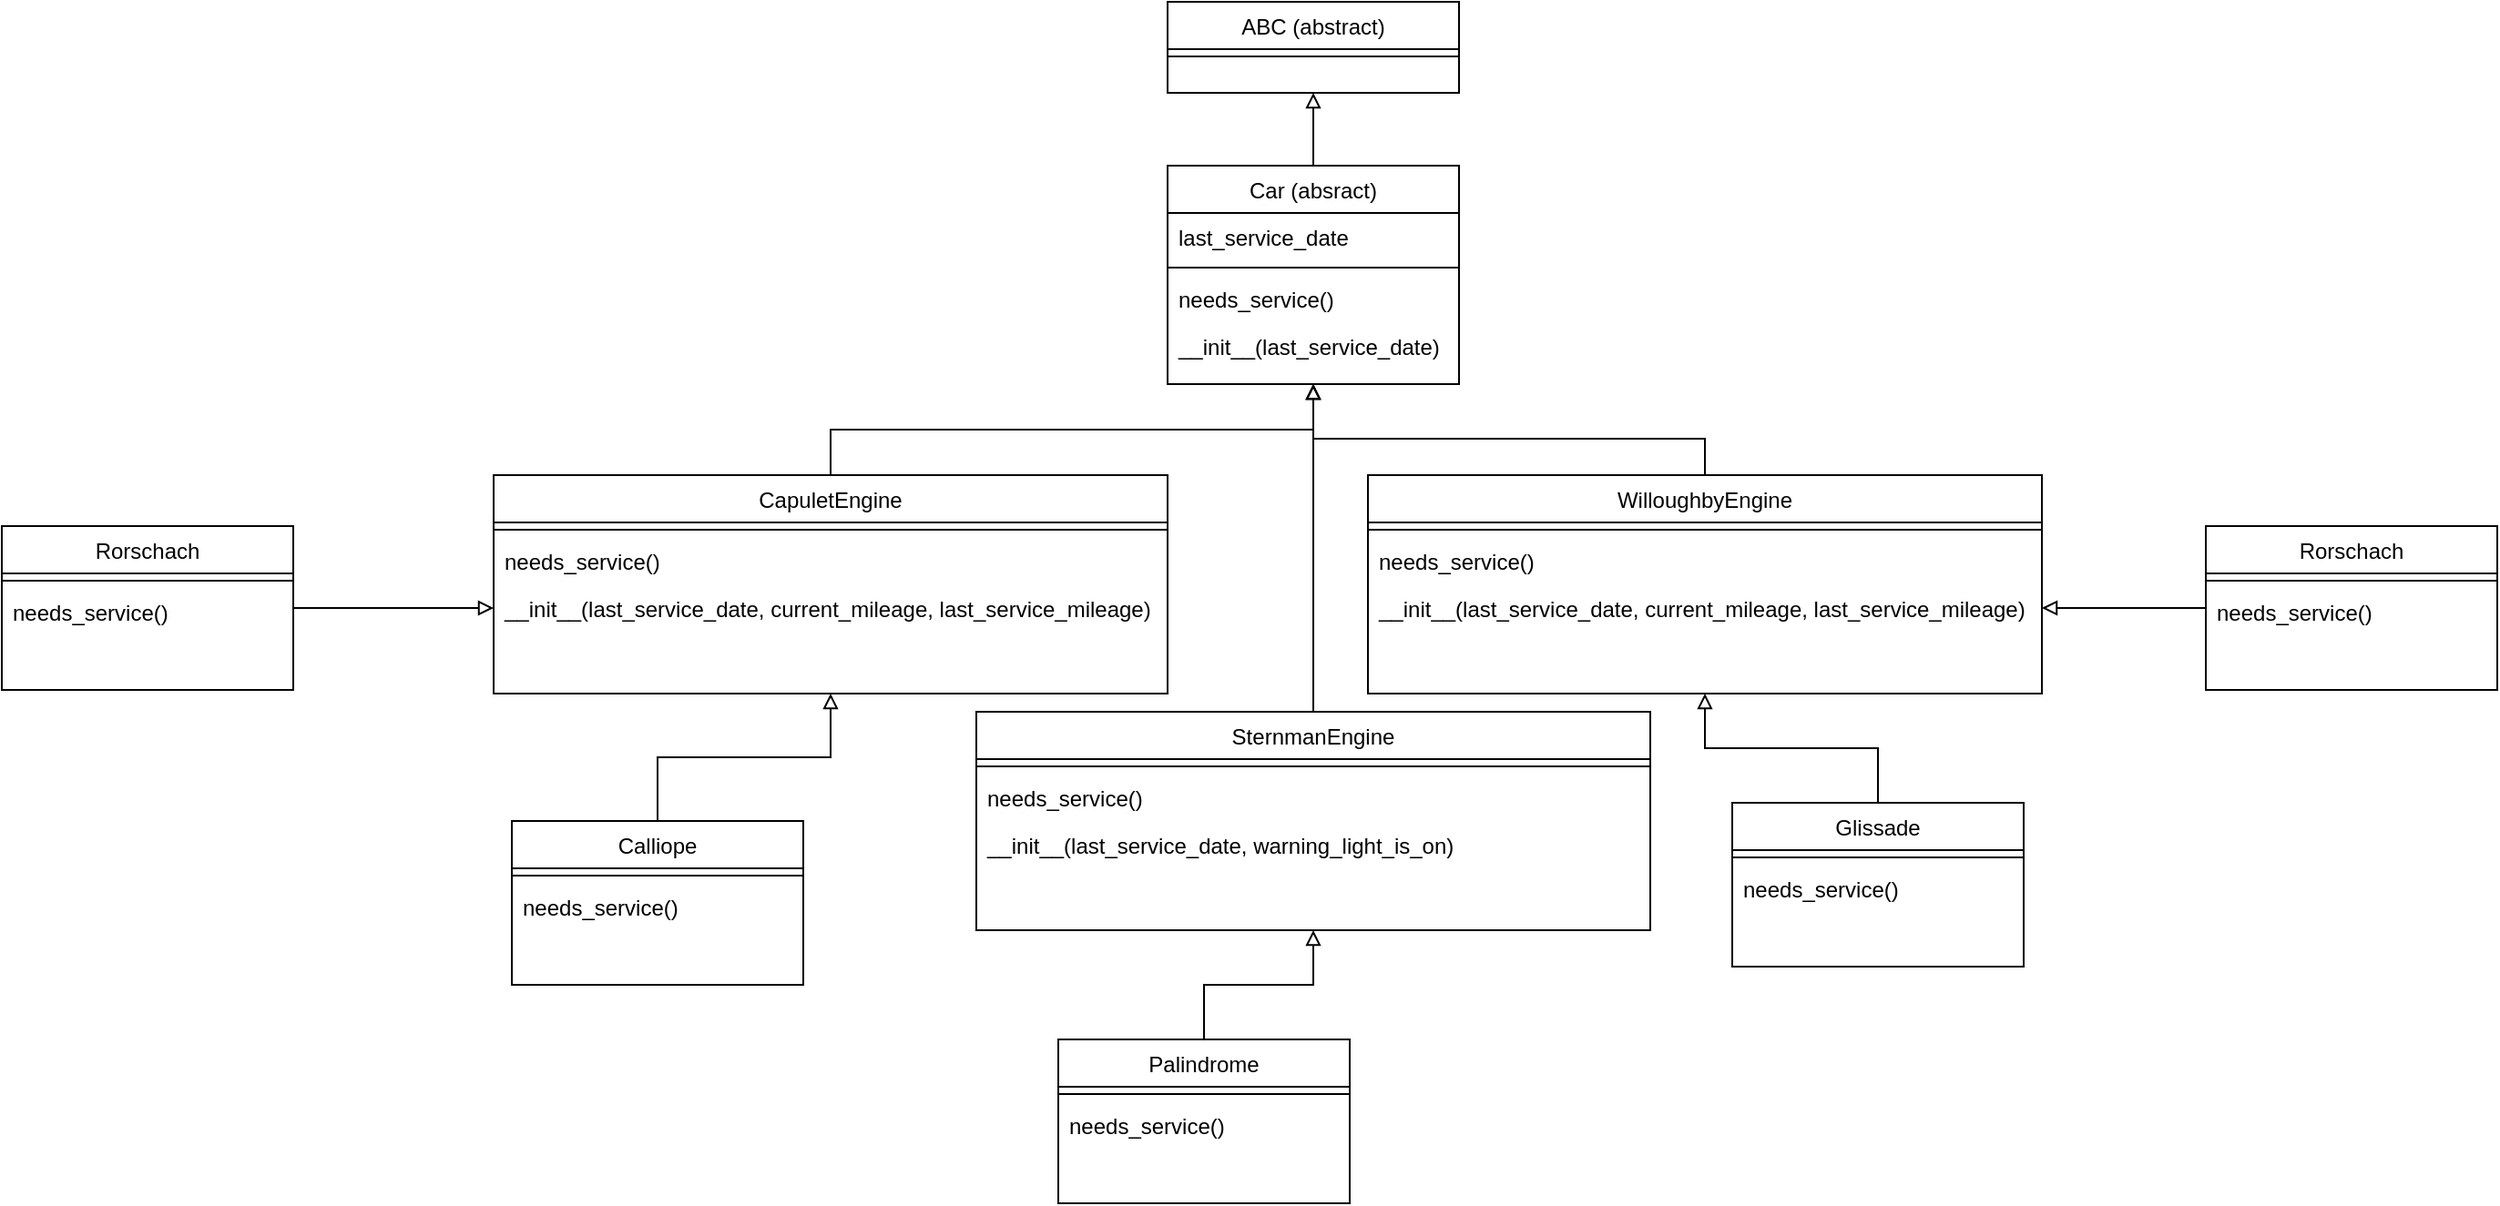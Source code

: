 <mxfile version="20.8.1" type="device"><diagram id="C5RBs43oDa-KdzZeNtuy" name="Page-1"><mxGraphModel dx="2783" dy="931" grid="1" gridSize="10" guides="1" tooltips="1" connect="1" arrows="1" fold="1" page="1" pageScale="1" pageWidth="827" pageHeight="1169" math="0" shadow="0"><root><mxCell id="WIyWlLk6GJQsqaUBKTNV-0"/><mxCell id="WIyWlLk6GJQsqaUBKTNV-1" parent="WIyWlLk6GJQsqaUBKTNV-0"/><mxCell id="wKwTV0qdFOQMi-kBRlP8-0" style="edgeStyle=orthogonalEdgeStyle;rounded=0;orthogonalLoop=1;jettySize=auto;html=1;entryX=0.5;entryY=1;entryDx=0;entryDy=0;endArrow=block;endFill=0;" edge="1" parent="WIyWlLk6GJQsqaUBKTNV-1" source="zkfFHV4jXpPFQw0GAbJ--0" target="zkfFHV4jXpPFQw0GAbJ--13"><mxGeometry relative="1" as="geometry"/></mxCell><mxCell id="zkfFHV4jXpPFQw0GAbJ--0" value="Car (absract)" style="swimlane;fontStyle=0;align=center;verticalAlign=top;childLayout=stackLayout;horizontal=1;startSize=26;horizontalStack=0;resizeParent=1;resizeLast=0;collapsible=1;marginBottom=0;rounded=0;shadow=0;strokeWidth=1;" parent="WIyWlLk6GJQsqaUBKTNV-1" vertex="1"><mxGeometry x="220" y="90" width="160" height="120" as="geometry"><mxRectangle x="230" y="140" width="160" height="26" as="alternateBounds"/></mxGeometry></mxCell><mxCell id="zkfFHV4jXpPFQw0GAbJ--1" value="last_service_date" style="text;align=left;verticalAlign=top;spacingLeft=4;spacingRight=4;overflow=hidden;rotatable=0;points=[[0,0.5],[1,0.5]];portConstraint=eastwest;" parent="zkfFHV4jXpPFQw0GAbJ--0" vertex="1"><mxGeometry y="26" width="160" height="26" as="geometry"/></mxCell><mxCell id="zkfFHV4jXpPFQw0GAbJ--4" value="" style="line;html=1;strokeWidth=1;align=left;verticalAlign=middle;spacingTop=-1;spacingLeft=3;spacingRight=3;rotatable=0;labelPosition=right;points=[];portConstraint=eastwest;" parent="zkfFHV4jXpPFQw0GAbJ--0" vertex="1"><mxGeometry y="52" width="160" height="8" as="geometry"/></mxCell><mxCell id="zkfFHV4jXpPFQw0GAbJ--5" value="needs_service()" style="text;align=left;verticalAlign=top;spacingLeft=4;spacingRight=4;overflow=hidden;rotatable=0;points=[[0,0.5],[1,0.5]];portConstraint=eastwest;" parent="zkfFHV4jXpPFQw0GAbJ--0" vertex="1"><mxGeometry y="60" width="160" height="26" as="geometry"/></mxCell><mxCell id="wKwTV0qdFOQMi-kBRlP8-3" value="__init__(last_service_date)" style="text;align=left;verticalAlign=top;spacingLeft=4;spacingRight=4;overflow=hidden;rotatable=0;points=[[0,0.5],[1,0.5]];portConstraint=eastwest;" vertex="1" parent="zkfFHV4jXpPFQw0GAbJ--0"><mxGeometry y="86" width="160" height="26" as="geometry"/></mxCell><mxCell id="zkfFHV4jXpPFQw0GAbJ--13" value="ABC (abstract)" style="swimlane;fontStyle=0;align=center;verticalAlign=top;childLayout=stackLayout;horizontal=1;startSize=26;horizontalStack=0;resizeParent=1;resizeLast=0;collapsible=1;marginBottom=0;rounded=0;shadow=0;strokeWidth=1;" parent="WIyWlLk6GJQsqaUBKTNV-1" vertex="1"><mxGeometry x="220" width="160" height="50" as="geometry"><mxRectangle x="340" y="380" width="170" height="26" as="alternateBounds"/></mxGeometry></mxCell><mxCell id="zkfFHV4jXpPFQw0GAbJ--15" value="" style="line;html=1;strokeWidth=1;align=left;verticalAlign=middle;spacingTop=-1;spacingLeft=3;spacingRight=3;rotatable=0;labelPosition=right;points=[];portConstraint=eastwest;" parent="zkfFHV4jXpPFQw0GAbJ--13" vertex="1"><mxGeometry y="26" width="160" height="8" as="geometry"/></mxCell><mxCell id="wKwTV0qdFOQMi-kBRlP8-20" style="edgeStyle=orthogonalEdgeStyle;rounded=0;orthogonalLoop=1;jettySize=auto;html=1;entryX=0.5;entryY=1;entryDx=0;entryDy=0;endArrow=block;endFill=0;" edge="1" parent="WIyWlLk6GJQsqaUBKTNV-1" source="zkfFHV4jXpPFQw0GAbJ--17" target="wKwTV0qdFOQMi-kBRlP8-4"><mxGeometry relative="1" as="geometry"/></mxCell><mxCell id="zkfFHV4jXpPFQw0GAbJ--17" value="Calliope" style="swimlane;fontStyle=0;align=center;verticalAlign=top;childLayout=stackLayout;horizontal=1;startSize=26;horizontalStack=0;resizeParent=1;resizeLast=0;collapsible=1;marginBottom=0;rounded=0;shadow=0;strokeWidth=1;" parent="WIyWlLk6GJQsqaUBKTNV-1" vertex="1"><mxGeometry x="-140" y="450" width="160" height="90" as="geometry"><mxRectangle x="550" y="140" width="160" height="26" as="alternateBounds"/></mxGeometry></mxCell><mxCell id="zkfFHV4jXpPFQw0GAbJ--23" value="" style="line;html=1;strokeWidth=1;align=left;verticalAlign=middle;spacingTop=-1;spacingLeft=3;spacingRight=3;rotatable=0;labelPosition=right;points=[];portConstraint=eastwest;" parent="zkfFHV4jXpPFQw0GAbJ--17" vertex="1"><mxGeometry y="26" width="160" height="8" as="geometry"/></mxCell><mxCell id="zkfFHV4jXpPFQw0GAbJ--24" value="needs_service()" style="text;align=left;verticalAlign=top;spacingLeft=4;spacingRight=4;overflow=hidden;rotatable=0;points=[[0,0.5],[1,0.5]];portConstraint=eastwest;" parent="zkfFHV4jXpPFQw0GAbJ--17" vertex="1"><mxGeometry y="34" width="160" height="26" as="geometry"/></mxCell><mxCell id="wKwTV0qdFOQMi-kBRlP8-9" style="edgeStyle=orthogonalEdgeStyle;rounded=0;orthogonalLoop=1;jettySize=auto;html=1;entryX=0.5;entryY=1;entryDx=0;entryDy=0;endArrow=block;endFill=0;" edge="1" parent="WIyWlLk6GJQsqaUBKTNV-1" source="wKwTV0qdFOQMi-kBRlP8-4" target="zkfFHV4jXpPFQw0GAbJ--0"><mxGeometry relative="1" as="geometry"/></mxCell><mxCell id="wKwTV0qdFOQMi-kBRlP8-4" value="CapuletEngine" style="swimlane;fontStyle=0;align=center;verticalAlign=top;childLayout=stackLayout;horizontal=1;startSize=26;horizontalStack=0;resizeParent=1;resizeLast=0;collapsible=1;marginBottom=0;rounded=0;shadow=0;strokeWidth=1;" vertex="1" parent="WIyWlLk6GJQsqaUBKTNV-1"><mxGeometry x="-150" y="260" width="370" height="120" as="geometry"><mxRectangle x="230" y="140" width="160" height="26" as="alternateBounds"/></mxGeometry></mxCell><mxCell id="wKwTV0qdFOQMi-kBRlP8-6" value="" style="line;html=1;strokeWidth=1;align=left;verticalAlign=middle;spacingTop=-1;spacingLeft=3;spacingRight=3;rotatable=0;labelPosition=right;points=[];portConstraint=eastwest;" vertex="1" parent="wKwTV0qdFOQMi-kBRlP8-4"><mxGeometry y="26" width="370" height="8" as="geometry"/></mxCell><mxCell id="wKwTV0qdFOQMi-kBRlP8-7" value="needs_service()" style="text;align=left;verticalAlign=top;spacingLeft=4;spacingRight=4;overflow=hidden;rotatable=0;points=[[0,0.5],[1,0.5]];portConstraint=eastwest;" vertex="1" parent="wKwTV0qdFOQMi-kBRlP8-4"><mxGeometry y="34" width="370" height="26" as="geometry"/></mxCell><mxCell id="wKwTV0qdFOQMi-kBRlP8-8" value="__init__(last_service_date, current_mileage, last_service_mileage)" style="text;align=left;verticalAlign=top;spacingLeft=4;spacingRight=4;overflow=hidden;rotatable=0;points=[[0,0.5],[1,0.5]];portConstraint=eastwest;" vertex="1" parent="wKwTV0qdFOQMi-kBRlP8-4"><mxGeometry y="60" width="370" height="26" as="geometry"/></mxCell><mxCell id="wKwTV0qdFOQMi-kBRlP8-14" style="edgeStyle=orthogonalEdgeStyle;rounded=0;orthogonalLoop=1;jettySize=auto;html=1;endArrow=block;endFill=0;" edge="1" parent="WIyWlLk6GJQsqaUBKTNV-1" source="wKwTV0qdFOQMi-kBRlP8-10"><mxGeometry relative="1" as="geometry"><mxPoint x="300" y="210" as="targetPoint"/></mxGeometry></mxCell><mxCell id="wKwTV0qdFOQMi-kBRlP8-10" value="SternmanEngine" style="swimlane;fontStyle=0;align=center;verticalAlign=top;childLayout=stackLayout;horizontal=1;startSize=26;horizontalStack=0;resizeParent=1;resizeLast=0;collapsible=1;marginBottom=0;rounded=0;shadow=0;strokeWidth=1;" vertex="1" parent="WIyWlLk6GJQsqaUBKTNV-1"><mxGeometry x="115" y="390" width="370" height="120" as="geometry"><mxRectangle x="230" y="140" width="160" height="26" as="alternateBounds"/></mxGeometry></mxCell><mxCell id="wKwTV0qdFOQMi-kBRlP8-11" value="" style="line;html=1;strokeWidth=1;align=left;verticalAlign=middle;spacingTop=-1;spacingLeft=3;spacingRight=3;rotatable=0;labelPosition=right;points=[];portConstraint=eastwest;" vertex="1" parent="wKwTV0qdFOQMi-kBRlP8-10"><mxGeometry y="26" width="370" height="8" as="geometry"/></mxCell><mxCell id="wKwTV0qdFOQMi-kBRlP8-12" value="needs_service()" style="text;align=left;verticalAlign=top;spacingLeft=4;spacingRight=4;overflow=hidden;rotatable=0;points=[[0,0.5],[1,0.5]];portConstraint=eastwest;" vertex="1" parent="wKwTV0qdFOQMi-kBRlP8-10"><mxGeometry y="34" width="370" height="26" as="geometry"/></mxCell><mxCell id="wKwTV0qdFOQMi-kBRlP8-13" value="__init__(last_service_date, warning_light_is_on)" style="text;align=left;verticalAlign=top;spacingLeft=4;spacingRight=4;overflow=hidden;rotatable=0;points=[[0,0.5],[1,0.5]];portConstraint=eastwest;" vertex="1" parent="wKwTV0qdFOQMi-kBRlP8-10"><mxGeometry y="60" width="370" height="26" as="geometry"/></mxCell><mxCell id="wKwTV0qdFOQMi-kBRlP8-19" style="edgeStyle=orthogonalEdgeStyle;rounded=0;orthogonalLoop=1;jettySize=auto;html=1;endArrow=block;endFill=0;" edge="1" parent="WIyWlLk6GJQsqaUBKTNV-1" source="wKwTV0qdFOQMi-kBRlP8-15"><mxGeometry relative="1" as="geometry"><mxPoint x="300" y="210" as="targetPoint"/><Array as="points"><mxPoint x="515" y="240"/><mxPoint x="300" y="240"/></Array></mxGeometry></mxCell><mxCell id="wKwTV0qdFOQMi-kBRlP8-15" value="WilloughbyEngine" style="swimlane;fontStyle=0;align=center;verticalAlign=top;childLayout=stackLayout;horizontal=1;startSize=26;horizontalStack=0;resizeParent=1;resizeLast=0;collapsible=1;marginBottom=0;rounded=0;shadow=0;strokeWidth=1;" vertex="1" parent="WIyWlLk6GJQsqaUBKTNV-1"><mxGeometry x="330" y="260" width="370" height="120" as="geometry"><mxRectangle x="230" y="140" width="160" height="26" as="alternateBounds"/></mxGeometry></mxCell><mxCell id="wKwTV0qdFOQMi-kBRlP8-16" value="" style="line;html=1;strokeWidth=1;align=left;verticalAlign=middle;spacingTop=-1;spacingLeft=3;spacingRight=3;rotatable=0;labelPosition=right;points=[];portConstraint=eastwest;" vertex="1" parent="wKwTV0qdFOQMi-kBRlP8-15"><mxGeometry y="26" width="370" height="8" as="geometry"/></mxCell><mxCell id="wKwTV0qdFOQMi-kBRlP8-17" value="needs_service()" style="text;align=left;verticalAlign=top;spacingLeft=4;spacingRight=4;overflow=hidden;rotatable=0;points=[[0,0.5],[1,0.5]];portConstraint=eastwest;" vertex="1" parent="wKwTV0qdFOQMi-kBRlP8-15"><mxGeometry y="34" width="370" height="26" as="geometry"/></mxCell><mxCell id="wKwTV0qdFOQMi-kBRlP8-18" value="__init__(last_service_date, current_mileage, last_service_mileage)" style="text;align=left;verticalAlign=top;spacingLeft=4;spacingRight=4;overflow=hidden;rotatable=0;points=[[0,0.5],[1,0.5]];portConstraint=eastwest;" vertex="1" parent="wKwTV0qdFOQMi-kBRlP8-15"><mxGeometry y="60" width="370" height="26" as="geometry"/></mxCell><mxCell id="wKwTV0qdFOQMi-kBRlP8-24" style="edgeStyle=orthogonalEdgeStyle;rounded=0;orthogonalLoop=1;jettySize=auto;html=1;entryX=0.5;entryY=1;entryDx=0;entryDy=0;endArrow=block;endFill=0;" edge="1" parent="WIyWlLk6GJQsqaUBKTNV-1" source="wKwTV0qdFOQMi-kBRlP8-21" target="wKwTV0qdFOQMi-kBRlP8-15"><mxGeometry relative="1" as="geometry"/></mxCell><mxCell id="wKwTV0qdFOQMi-kBRlP8-21" value="Glissade" style="swimlane;fontStyle=0;align=center;verticalAlign=top;childLayout=stackLayout;horizontal=1;startSize=26;horizontalStack=0;resizeParent=1;resizeLast=0;collapsible=1;marginBottom=0;rounded=0;shadow=0;strokeWidth=1;" vertex="1" parent="WIyWlLk6GJQsqaUBKTNV-1"><mxGeometry x="530" y="440" width="160" height="90" as="geometry"><mxRectangle x="550" y="140" width="160" height="26" as="alternateBounds"/></mxGeometry></mxCell><mxCell id="wKwTV0qdFOQMi-kBRlP8-22" value="" style="line;html=1;strokeWidth=1;align=left;verticalAlign=middle;spacingTop=-1;spacingLeft=3;spacingRight=3;rotatable=0;labelPosition=right;points=[];portConstraint=eastwest;" vertex="1" parent="wKwTV0qdFOQMi-kBRlP8-21"><mxGeometry y="26" width="160" height="8" as="geometry"/></mxCell><mxCell id="wKwTV0qdFOQMi-kBRlP8-23" value="needs_service()" style="text;align=left;verticalAlign=top;spacingLeft=4;spacingRight=4;overflow=hidden;rotatable=0;points=[[0,0.5],[1,0.5]];portConstraint=eastwest;" vertex="1" parent="wKwTV0qdFOQMi-kBRlP8-21"><mxGeometry y="34" width="160" height="26" as="geometry"/></mxCell><mxCell id="wKwTV0qdFOQMi-kBRlP8-28" style="edgeStyle=orthogonalEdgeStyle;rounded=0;orthogonalLoop=1;jettySize=auto;html=1;entryX=0.5;entryY=1;entryDx=0;entryDy=0;endArrow=block;endFill=0;" edge="1" parent="WIyWlLk6GJQsqaUBKTNV-1" source="wKwTV0qdFOQMi-kBRlP8-25" target="wKwTV0qdFOQMi-kBRlP8-10"><mxGeometry relative="1" as="geometry"/></mxCell><mxCell id="wKwTV0qdFOQMi-kBRlP8-25" value="Palindrome" style="swimlane;fontStyle=0;align=center;verticalAlign=top;childLayout=stackLayout;horizontal=1;startSize=26;horizontalStack=0;resizeParent=1;resizeLast=0;collapsible=1;marginBottom=0;rounded=0;shadow=0;strokeWidth=1;" vertex="1" parent="WIyWlLk6GJQsqaUBKTNV-1"><mxGeometry x="160" y="570" width="160" height="90" as="geometry"><mxRectangle x="550" y="140" width="160" height="26" as="alternateBounds"/></mxGeometry></mxCell><mxCell id="wKwTV0qdFOQMi-kBRlP8-26" value="" style="line;html=1;strokeWidth=1;align=left;verticalAlign=middle;spacingTop=-1;spacingLeft=3;spacingRight=3;rotatable=0;labelPosition=right;points=[];portConstraint=eastwest;" vertex="1" parent="wKwTV0qdFOQMi-kBRlP8-25"><mxGeometry y="26" width="160" height="8" as="geometry"/></mxCell><mxCell id="wKwTV0qdFOQMi-kBRlP8-27" value="needs_service()" style="text;align=left;verticalAlign=top;spacingLeft=4;spacingRight=4;overflow=hidden;rotatable=0;points=[[0,0.5],[1,0.5]];portConstraint=eastwest;" vertex="1" parent="wKwTV0qdFOQMi-kBRlP8-25"><mxGeometry y="34" width="160" height="26" as="geometry"/></mxCell><mxCell id="wKwTV0qdFOQMi-kBRlP8-32" style="edgeStyle=orthogonalEdgeStyle;rounded=0;orthogonalLoop=1;jettySize=auto;html=1;endArrow=block;endFill=0;" edge="1" parent="WIyWlLk6GJQsqaUBKTNV-1" source="wKwTV0qdFOQMi-kBRlP8-29" target="wKwTV0qdFOQMi-kBRlP8-18"><mxGeometry relative="1" as="geometry"/></mxCell><mxCell id="wKwTV0qdFOQMi-kBRlP8-29" value="Rorschach" style="swimlane;fontStyle=0;align=center;verticalAlign=top;childLayout=stackLayout;horizontal=1;startSize=26;horizontalStack=0;resizeParent=1;resizeLast=0;collapsible=1;marginBottom=0;rounded=0;shadow=0;strokeWidth=1;" vertex="1" parent="WIyWlLk6GJQsqaUBKTNV-1"><mxGeometry x="790" y="288" width="160" height="90" as="geometry"><mxRectangle x="550" y="140" width="160" height="26" as="alternateBounds"/></mxGeometry></mxCell><mxCell id="wKwTV0qdFOQMi-kBRlP8-30" value="" style="line;html=1;strokeWidth=1;align=left;verticalAlign=middle;spacingTop=-1;spacingLeft=3;spacingRight=3;rotatable=0;labelPosition=right;points=[];portConstraint=eastwest;" vertex="1" parent="wKwTV0qdFOQMi-kBRlP8-29"><mxGeometry y="26" width="160" height="8" as="geometry"/></mxCell><mxCell id="wKwTV0qdFOQMi-kBRlP8-31" value="needs_service()" style="text;align=left;verticalAlign=top;spacingLeft=4;spacingRight=4;overflow=hidden;rotatable=0;points=[[0,0.5],[1,0.5]];portConstraint=eastwest;" vertex="1" parent="wKwTV0qdFOQMi-kBRlP8-29"><mxGeometry y="34" width="160" height="26" as="geometry"/></mxCell><mxCell id="wKwTV0qdFOQMi-kBRlP8-36" style="edgeStyle=orthogonalEdgeStyle;rounded=0;orthogonalLoop=1;jettySize=auto;html=1;endArrow=block;endFill=0;" edge="1" parent="WIyWlLk6GJQsqaUBKTNV-1" source="wKwTV0qdFOQMi-kBRlP8-33" target="wKwTV0qdFOQMi-kBRlP8-8"><mxGeometry relative="1" as="geometry"/></mxCell><mxCell id="wKwTV0qdFOQMi-kBRlP8-33" value="Rorschach" style="swimlane;fontStyle=0;align=center;verticalAlign=top;childLayout=stackLayout;horizontal=1;startSize=26;horizontalStack=0;resizeParent=1;resizeLast=0;collapsible=1;marginBottom=0;rounded=0;shadow=0;strokeWidth=1;" vertex="1" parent="WIyWlLk6GJQsqaUBKTNV-1"><mxGeometry x="-420" y="288" width="160" height="90" as="geometry"><mxRectangle x="550" y="140" width="160" height="26" as="alternateBounds"/></mxGeometry></mxCell><mxCell id="wKwTV0qdFOQMi-kBRlP8-34" value="" style="line;html=1;strokeWidth=1;align=left;verticalAlign=middle;spacingTop=-1;spacingLeft=3;spacingRight=3;rotatable=0;labelPosition=right;points=[];portConstraint=eastwest;" vertex="1" parent="wKwTV0qdFOQMi-kBRlP8-33"><mxGeometry y="26" width="160" height="8" as="geometry"/></mxCell><mxCell id="wKwTV0qdFOQMi-kBRlP8-35" value="needs_service()" style="text;align=left;verticalAlign=top;spacingLeft=4;spacingRight=4;overflow=hidden;rotatable=0;points=[[0,0.5],[1,0.5]];portConstraint=eastwest;" vertex="1" parent="wKwTV0qdFOQMi-kBRlP8-33"><mxGeometry y="34" width="160" height="26" as="geometry"/></mxCell></root></mxGraphModel></diagram></mxfile>